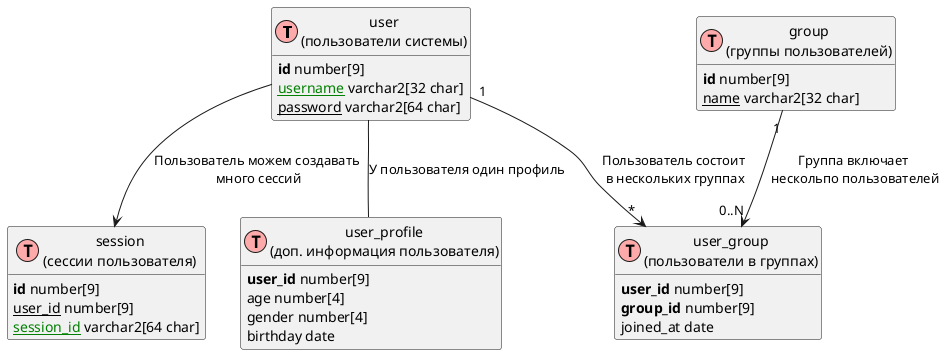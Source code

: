 @startuml
!define Table(name,desc) class name as "desc" << (T,#FFAAAA) >>
' primary key - жирным
' unique - зеленым
' not_null - подчеркивание
!define primary_key(x) <b>x</b>
!define unique(x) <color:green>x</color>
!define not_null(x) <u>x</u>
' еще можно:
' <i></i>
' <back:COLOR></color>, where color is a color name or html color code
' (#FFAACC)
' см: http://plantuml.com/classes.html#More
hide methods
hide stereotypes

' сущности

Table(user, "user\n(пользователи системы)") {
primary_key(id) number[9]
not_null(unique(username)) varchar2[32 char]
not_null(password) varchar2[64 char]
}

Table(session, "session\n(сессии пользователя)") {
primary_key(id) number[9]
not_null(user_id) number[9]
not_null(unique(session_id)) varchar2[64 char]
}

Table(user_profile, "user_profile\n(доп. информация пользователя)") {
primary_key(user_id) number[9]
age number[4]
gender number[4]
birthday date
}

Table(group, "group\n(группы пользователей)") {
primary_key(id) number[9]
not_null(name) varchar2[32 char]
}

Table(user_group, "user_group\n(пользователи в группах)") {
primary_key(user_id) number[9]
primary_key(group_id) number[9]
joined_at date
}

' связи
' 1:1
user -- user_profile : "У пользователя один профиль"
' 1:много
user --> session : "Пользователь можем создавать\n много сессий"
' много:много
' два варианта, как показать такую связь
user "1" --> "*" user_group : "Пользователь состоит \nв нескольких группах"
group "1" --> "0..N" user_group : "Группа включает \nнескольпо пользователей"

@enduml